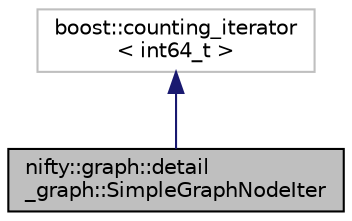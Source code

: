 digraph "nifty::graph::detail_graph::SimpleGraphNodeIter"
{
  edge [fontname="Helvetica",fontsize="10",labelfontname="Helvetica",labelfontsize="10"];
  node [fontname="Helvetica",fontsize="10",shape=record];
  Node1 [label="nifty::graph::detail\l_graph::SimpleGraphNodeIter",height=0.2,width=0.4,color="black", fillcolor="grey75", style="filled", fontcolor="black"];
  Node2 -> Node1 [dir="back",color="midnightblue",fontsize="10",style="solid",fontname="Helvetica"];
  Node2 [label="boost::counting_iterator\l\< int64_t \>",height=0.2,width=0.4,color="grey75", fillcolor="white", style="filled"];
}

